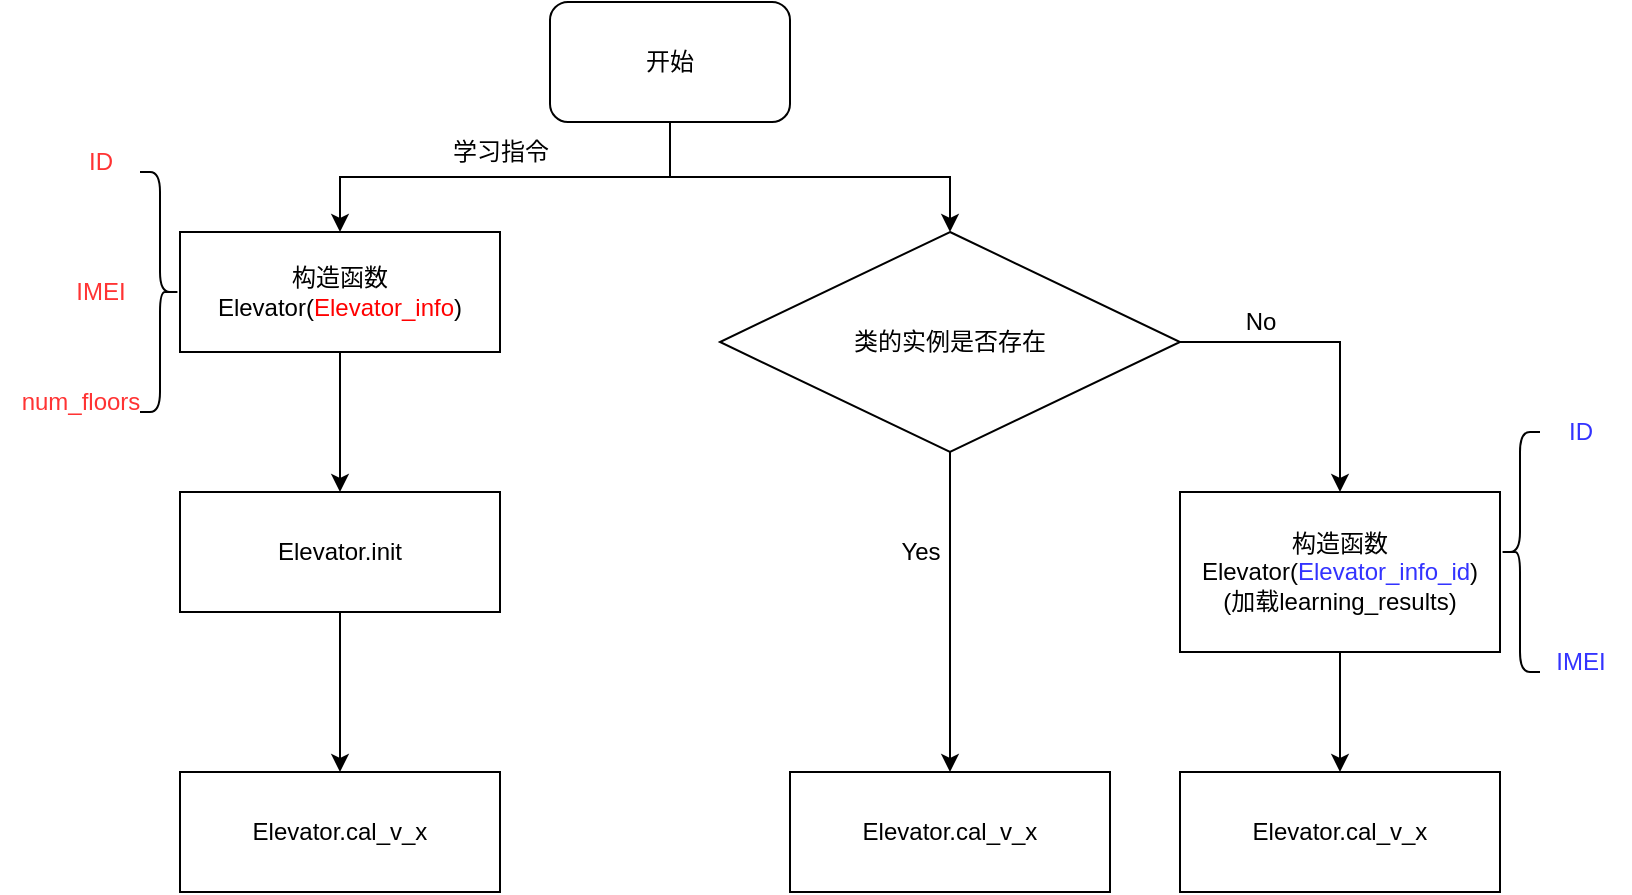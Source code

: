 <mxfile version="20.4.0" type="github">
  <diagram id="rlWVF99QWgKFIvsS-wVA" name="第 1 页">
    <mxGraphModel dx="1181" dy="659" grid="1" gridSize="10" guides="1" tooltips="1" connect="1" arrows="1" fold="1" page="1" pageScale="1" pageWidth="1169" pageHeight="827" math="0" shadow="0">
      <root>
        <mxCell id="0" />
        <mxCell id="1" parent="0" />
        <mxCell id="ITDsveblfeNjQogxmLS--34" value="" style="group" vertex="1" connectable="0" parent="1">
          <mxGeometry x="130" y="260" width="815" height="445" as="geometry" />
        </mxCell>
        <mxCell id="ITDsveblfeNjQogxmLS--1" value="开始" style="rounded=1;whiteSpace=wrap;html=1;" vertex="1" parent="ITDsveblfeNjQogxmLS--34">
          <mxGeometry x="275" width="120" height="60" as="geometry" />
        </mxCell>
        <mxCell id="ITDsveblfeNjQogxmLS--2" value="构造函数&lt;br&gt;Elevator(&lt;font color=&quot;#ff0000&quot;&gt;Elevator_info&lt;/font&gt;)" style="rounded=0;whiteSpace=wrap;html=1;" vertex="1" parent="ITDsveblfeNjQogxmLS--34">
          <mxGeometry x="90" y="115" width="160" height="60" as="geometry" />
        </mxCell>
        <mxCell id="ITDsveblfeNjQogxmLS--18" style="edgeStyle=orthogonalEdgeStyle;rounded=0;orthogonalLoop=1;jettySize=auto;html=1;exitX=0.5;exitY=1;exitDx=0;exitDy=0;" edge="1" parent="ITDsveblfeNjQogxmLS--34" source="ITDsveblfeNjQogxmLS--1" target="ITDsveblfeNjQogxmLS--2">
          <mxGeometry relative="1" as="geometry" />
        </mxCell>
        <mxCell id="ITDsveblfeNjQogxmLS--3" value="Elevator.init" style="rounded=0;whiteSpace=wrap;html=1;" vertex="1" parent="ITDsveblfeNjQogxmLS--34">
          <mxGeometry x="90" y="245" width="160" height="60" as="geometry" />
        </mxCell>
        <mxCell id="ITDsveblfeNjQogxmLS--19" style="edgeStyle=orthogonalEdgeStyle;rounded=0;orthogonalLoop=1;jettySize=auto;html=1;exitX=0.5;exitY=1;exitDx=0;exitDy=0;entryX=0.5;entryY=0;entryDx=0;entryDy=0;" edge="1" parent="ITDsveblfeNjQogxmLS--34" source="ITDsveblfeNjQogxmLS--2" target="ITDsveblfeNjQogxmLS--3">
          <mxGeometry relative="1" as="geometry" />
        </mxCell>
        <mxCell id="ITDsveblfeNjQogxmLS--4" value="Elevator.cal_v_x" style="rounded=0;whiteSpace=wrap;html=1;" vertex="1" parent="ITDsveblfeNjQogxmLS--34">
          <mxGeometry x="90" y="385" width="160" height="60" as="geometry" />
        </mxCell>
        <mxCell id="ITDsveblfeNjQogxmLS--20" style="edgeStyle=orthogonalEdgeStyle;rounded=0;orthogonalLoop=1;jettySize=auto;html=1;exitX=0.5;exitY=1;exitDx=0;exitDy=0;entryX=0.5;entryY=0;entryDx=0;entryDy=0;" edge="1" parent="ITDsveblfeNjQogxmLS--34" source="ITDsveblfeNjQogxmLS--3" target="ITDsveblfeNjQogxmLS--4">
          <mxGeometry relative="1" as="geometry" />
        </mxCell>
        <mxCell id="ITDsveblfeNjQogxmLS--5" value="Elevator.cal_v_x" style="rounded=0;whiteSpace=wrap;html=1;" vertex="1" parent="ITDsveblfeNjQogxmLS--34">
          <mxGeometry x="395" y="385" width="160" height="60" as="geometry" />
        </mxCell>
        <mxCell id="ITDsveblfeNjQogxmLS--6" value="Elevator.cal_v_x" style="rounded=0;whiteSpace=wrap;html=1;" vertex="1" parent="ITDsveblfeNjQogxmLS--34">
          <mxGeometry x="590" y="385" width="160" height="60" as="geometry" />
        </mxCell>
        <mxCell id="ITDsveblfeNjQogxmLS--10" style="edgeStyle=orthogonalEdgeStyle;rounded=0;orthogonalLoop=1;jettySize=auto;html=1;exitX=0.5;exitY=1;exitDx=0;exitDy=0;entryX=0.5;entryY=0;entryDx=0;entryDy=0;" edge="1" parent="ITDsveblfeNjQogxmLS--34" source="ITDsveblfeNjQogxmLS--7" target="ITDsveblfeNjQogxmLS--5">
          <mxGeometry relative="1" as="geometry" />
        </mxCell>
        <mxCell id="ITDsveblfeNjQogxmLS--7" value="类的实例是否存在" style="rhombus;whiteSpace=wrap;html=1;" vertex="1" parent="ITDsveblfeNjQogxmLS--34">
          <mxGeometry x="360" y="115" width="230" height="110" as="geometry" />
        </mxCell>
        <mxCell id="ITDsveblfeNjQogxmLS--16" style="edgeStyle=orthogonalEdgeStyle;rounded=0;orthogonalLoop=1;jettySize=auto;html=1;exitX=0.5;exitY=1;exitDx=0;exitDy=0;entryX=0.5;entryY=0;entryDx=0;entryDy=0;" edge="1" parent="ITDsveblfeNjQogxmLS--34" source="ITDsveblfeNjQogxmLS--1" target="ITDsveblfeNjQogxmLS--7">
          <mxGeometry relative="1" as="geometry" />
        </mxCell>
        <mxCell id="ITDsveblfeNjQogxmLS--15" style="edgeStyle=orthogonalEdgeStyle;rounded=0;orthogonalLoop=1;jettySize=auto;html=1;exitX=0.5;exitY=1;exitDx=0;exitDy=0;" edge="1" parent="ITDsveblfeNjQogxmLS--34" source="ITDsveblfeNjQogxmLS--12" target="ITDsveblfeNjQogxmLS--6">
          <mxGeometry relative="1" as="geometry" />
        </mxCell>
        <mxCell id="ITDsveblfeNjQogxmLS--12" value="构造函数&lt;br&gt;Elevator(&lt;font color=&quot;#3333ff&quot;&gt;Elevator_info_id&lt;/font&gt;)&lt;br&gt;(加载learning_results)" style="rounded=0;whiteSpace=wrap;html=1;" vertex="1" parent="ITDsveblfeNjQogxmLS--34">
          <mxGeometry x="590" y="245" width="160" height="80" as="geometry" />
        </mxCell>
        <mxCell id="ITDsveblfeNjQogxmLS--13" style="edgeStyle=orthogonalEdgeStyle;rounded=0;orthogonalLoop=1;jettySize=auto;html=1;exitX=1;exitY=0.5;exitDx=0;exitDy=0;entryX=0.5;entryY=0;entryDx=0;entryDy=0;" edge="1" parent="ITDsveblfeNjQogxmLS--34" source="ITDsveblfeNjQogxmLS--7" target="ITDsveblfeNjQogxmLS--12">
          <mxGeometry relative="1" as="geometry" />
        </mxCell>
        <mxCell id="ITDsveblfeNjQogxmLS--21" value="No" style="text;html=1;align=center;verticalAlign=middle;resizable=0;points=[];autosize=1;strokeColor=none;fillColor=none;" vertex="1" parent="ITDsveblfeNjQogxmLS--34">
          <mxGeometry x="610" y="145" width="40" height="30" as="geometry" />
        </mxCell>
        <mxCell id="ITDsveblfeNjQogxmLS--22" value="Yes" style="text;html=1;align=center;verticalAlign=middle;resizable=0;points=[];autosize=1;strokeColor=none;fillColor=none;" vertex="1" parent="ITDsveblfeNjQogxmLS--34">
          <mxGeometry x="440" y="260" width="40" height="30" as="geometry" />
        </mxCell>
        <mxCell id="ITDsveblfeNjQogxmLS--23" value="" style="shape=curlyBracket;whiteSpace=wrap;html=1;rounded=1;" vertex="1" parent="ITDsveblfeNjQogxmLS--34">
          <mxGeometry x="750" y="215" width="20" height="120" as="geometry" />
        </mxCell>
        <mxCell id="ITDsveblfeNjQogxmLS--24" value="&lt;font color=&quot;#3333ff&quot;&gt;ID&lt;/font&gt;" style="text;html=1;align=center;verticalAlign=middle;resizable=0;points=[];autosize=1;strokeColor=none;fillColor=none;" vertex="1" parent="ITDsveblfeNjQogxmLS--34">
          <mxGeometry x="770" y="200" width="40" height="30" as="geometry" />
        </mxCell>
        <mxCell id="ITDsveblfeNjQogxmLS--25" value="&lt;font color=&quot;#3333ff&quot;&gt;IMEI&lt;/font&gt;" style="text;html=1;align=center;verticalAlign=middle;resizable=0;points=[];autosize=1;strokeColor=none;fillColor=none;" vertex="1" parent="ITDsveblfeNjQogxmLS--34">
          <mxGeometry x="765" y="315" width="50" height="30" as="geometry" />
        </mxCell>
        <mxCell id="ITDsveblfeNjQogxmLS--27" value="" style="shape=curlyBracket;whiteSpace=wrap;html=1;rounded=1;flipH=1;" vertex="1" parent="ITDsveblfeNjQogxmLS--34">
          <mxGeometry x="70" y="85" width="20" height="120" as="geometry" />
        </mxCell>
        <mxCell id="ITDsveblfeNjQogxmLS--29" value="&lt;font color=&quot;#ff3333&quot;&gt;ID&lt;/font&gt;" style="text;html=1;align=center;verticalAlign=middle;resizable=0;points=[];autosize=1;strokeColor=none;fillColor=none;" vertex="1" parent="ITDsveblfeNjQogxmLS--34">
          <mxGeometry x="30" y="65" width="40" height="30" as="geometry" />
        </mxCell>
        <mxCell id="ITDsveblfeNjQogxmLS--30" value="&lt;font color=&quot;#ff3333&quot;&gt;IMEI&lt;/font&gt;" style="text;html=1;align=center;verticalAlign=middle;resizable=0;points=[];autosize=1;strokeColor=none;fillColor=none;" vertex="1" parent="ITDsveblfeNjQogxmLS--34">
          <mxGeometry x="25" y="130" width="50" height="30" as="geometry" />
        </mxCell>
        <mxCell id="ITDsveblfeNjQogxmLS--31" value="&lt;font color=&quot;#ff3333&quot;&gt;num_floors&lt;/font&gt;" style="text;html=1;align=center;verticalAlign=middle;resizable=0;points=[];autosize=1;strokeColor=none;fillColor=none;" vertex="1" parent="ITDsveblfeNjQogxmLS--34">
          <mxGeometry y="185" width="80" height="30" as="geometry" />
        </mxCell>
        <mxCell id="ITDsveblfeNjQogxmLS--32" value="学习指令" style="text;html=1;align=center;verticalAlign=middle;resizable=0;points=[];autosize=1;strokeColor=none;fillColor=none;" vertex="1" parent="ITDsveblfeNjQogxmLS--34">
          <mxGeometry x="215" y="60" width="70" height="30" as="geometry" />
        </mxCell>
      </root>
    </mxGraphModel>
  </diagram>
</mxfile>
